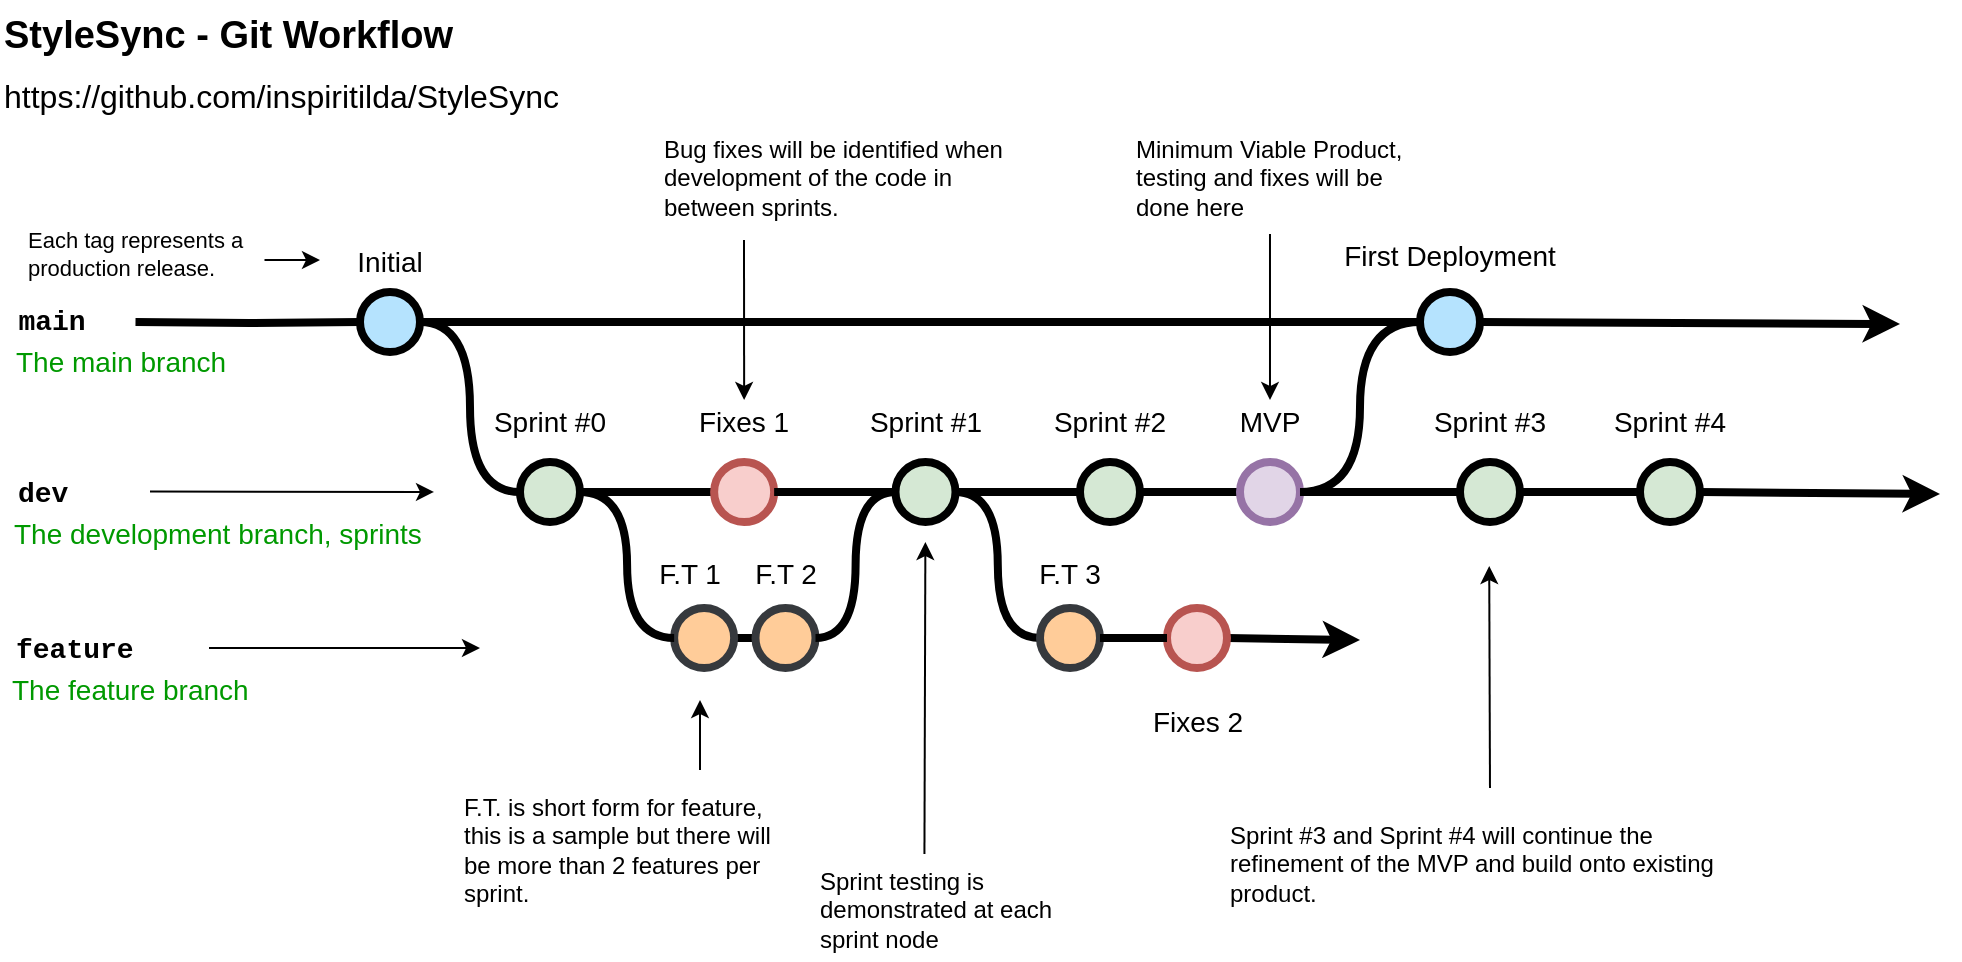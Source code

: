 <mxfile version="23.1.4" type="device">
  <diagram id="yPxyJZ8AM_hMuL3Unpa9" name="complex gitflow">
    <mxGraphModel dx="733" dy="465" grid="1" gridSize="10" guides="1" tooltips="1" connect="1" arrows="1" fold="1" page="1" pageScale="1" pageWidth="1100" pageHeight="850" math="0" shadow="0">
      <root>
        <mxCell id="0" />
        <mxCell id="1" parent="0" />
        <mxCell id="uWUnNED6HEl2aK5fdaIb-8" value="" style="rounded=0;html=1;jettySize=auto;orthogonalLoop=1;plain-blue;endArrow=none;endFill=0;strokeWidth=4;strokeColor=#000000;entryX=0;entryY=0.5;entryDx=0;entryDy=0;entryPerimeter=0;" parent="1" source="uWUnNED6HEl2aK5fdaIb-10" target="m-C7Pysu5yAsPoafP-2Y-1" edge="1">
          <mxGeometry x="292.25" y="211" as="geometry">
            <mxPoint x="580" y="201" as="targetPoint" />
          </mxGeometry>
        </mxCell>
        <mxCell id="uWUnNED6HEl2aK5fdaIb-9" style="edgeStyle=orthogonalEdgeStyle;curved=1;rounded=0;html=1;exitX=1;exitY=0.5;exitPerimeter=0;entryX=0;entryY=0.5;entryPerimeter=0;endArrow=none;endFill=0;jettySize=auto;orthogonalLoop=1;strokeWidth=4;fontSize=15;" parent="1" source="uWUnNED6HEl2aK5fdaIb-10" target="uWUnNED6HEl2aK5fdaIb-15" edge="1">
          <mxGeometry relative="1" as="geometry" />
        </mxCell>
        <mxCell id="uWUnNED6HEl2aK5fdaIb-10" value="" style="verticalLabelPosition=bottom;verticalAlign=top;html=1;strokeWidth=4;shape=mxgraph.flowchart.on-page_reference;plain-blue;gradientColor=none;fillColor=#B5E3Fe;strokeColor=#000000;" parent="1" vertex="1">
          <mxGeometry x="220" y="186" width="30" height="30" as="geometry" />
        </mxCell>
        <mxCell id="uWUnNED6HEl2aK5fdaIb-12" value="" style="edgeStyle=orthogonalEdgeStyle;rounded=0;html=1;jettySize=auto;orthogonalLoop=1;strokeWidth=4;endArrow=none;endFill=0;" parent="1" target="uWUnNED6HEl2aK5fdaIb-10" edge="1">
          <mxGeometry x="192.25" y="211" as="geometry">
            <mxPoint x="107.75" y="201" as="sourcePoint" />
          </mxGeometry>
        </mxCell>
        <mxCell id="uWUnNED6HEl2aK5fdaIb-13" value="main" style="text;html=1;strokeColor=none;fillColor=none;align=center;verticalAlign=middle;whiteSpace=wrap;overflow=hidden;fontSize=14;fontStyle=1;fontFamily=Courier New;" parent="1" vertex="1">
          <mxGeometry x="40.75" y="180" width="50" height="42" as="geometry" />
        </mxCell>
        <mxCell id="uWUnNED6HEl2aK5fdaIb-14" style="rounded=0;html=1;exitX=1;exitY=0.5;exitPerimeter=0;endArrow=none;endFill=0;jettySize=auto;orthogonalLoop=1;strokeWidth=4;fontSize=15;entryX=0;entryY=0.5;entryDx=0;entryDy=0;entryPerimeter=0;" parent="1" source="uWUnNED6HEl2aK5fdaIb-15" target="m-C7Pysu5yAsPoafP-2Y-35" edge="1">
          <mxGeometry relative="1" as="geometry">
            <mxPoint x="380" y="280" as="targetPoint" />
          </mxGeometry>
        </mxCell>
        <mxCell id="uWUnNED6HEl2aK5fdaIb-15" value="" style="verticalLabelPosition=bottom;verticalAlign=top;html=1;strokeWidth=4;shape=mxgraph.flowchart.on-page_reference;plain-purple;gradientColor=none;strokeColor=#000000;fillColor=#D5E8D4;" parent="1" vertex="1">
          <mxGeometry x="300" y="271" width="30" height="30" as="geometry" />
        </mxCell>
        <mxCell id="uWUnNED6HEl2aK5fdaIb-16" style="edgeStyle=orthogonalEdgeStyle;curved=1;rounded=0;html=1;exitX=1;exitY=0.5;exitPerimeter=0;entryX=0;entryY=0.5;entryPerimeter=0;endArrow=none;endFill=0;jettySize=auto;orthogonalLoop=1;strokeWidth=4;fontSize=15;" parent="1" source="uWUnNED6HEl2aK5fdaIb-17" target="uWUnNED6HEl2aK5fdaIb-19" edge="1">
          <mxGeometry relative="1" as="geometry" />
        </mxCell>
        <mxCell id="uWUnNED6HEl2aK5fdaIb-17" value="" style="verticalLabelPosition=bottom;verticalAlign=top;html=1;strokeWidth=4;shape=mxgraph.flowchart.on-page_reference;plain-purple;gradientColor=none;strokeColor=#000000;fillColor=#D5E8D4;" parent="1" vertex="1">
          <mxGeometry x="487.75" y="271" width="30" height="30" as="geometry" />
        </mxCell>
        <mxCell id="uWUnNED6HEl2aK5fdaIb-19" value="" style="verticalLabelPosition=bottom;verticalAlign=top;html=1;strokeWidth=4;shape=mxgraph.flowchart.on-page_reference;plain-purple;gradientColor=none;strokeColor=#000000;fillColor=#D5E8D4;" parent="1" vertex="1">
          <mxGeometry x="580" y="271" width="30" height="30" as="geometry" />
        </mxCell>
        <mxCell id="uWUnNED6HEl2aK5fdaIb-20" value="dev" style="text;html=1;strokeColor=none;fillColor=none;align=left;verticalAlign=middle;whiteSpace=wrap;overflow=hidden;fontSize=14;fontStyle=1;fontFamily=Courier New;" parent="1" vertex="1">
          <mxGeometry x="46.5" y="276" width="240" height="20" as="geometry" />
        </mxCell>
        <mxCell id="uWUnNED6HEl2aK5fdaIb-76" value="feature" style="text;html=1;strokeColor=none;fillColor=none;align=left;verticalAlign=middle;whiteSpace=wrap;overflow=hidden;fontSize=14;fontStyle=1;fontFamily=Courier New;" parent="1" vertex="1">
          <mxGeometry x="45.5" y="354" width="91" height="20" as="geometry" />
        </mxCell>
        <mxCell id="uWUnNED6HEl2aK5fdaIb-87" value="The feature branch" style="text;html=1;strokeColor=none;fillColor=none;align=left;verticalAlign=middle;whiteSpace=wrap;overflow=hidden;fontSize=14;fontStyle=0;fontColor=#009900;" parent="1" vertex="1">
          <mxGeometry x="43.5" y="374" width="240" height="20" as="geometry" />
        </mxCell>
        <mxCell id="uWUnNED6HEl2aK5fdaIb-89" value="The development branch, sprints" style="text;html=1;strokeColor=none;fillColor=none;align=left;verticalAlign=middle;whiteSpace=wrap;overflow=hidden;fontSize=14;fontStyle=0;fontColor=#009900;" parent="1" vertex="1">
          <mxGeometry x="44.5" y="296" width="240" height="20" as="geometry" />
        </mxCell>
        <mxCell id="uWUnNED6HEl2aK5fdaIb-90" value="The main branch&lt;br&gt;" style="text;html=1;strokeColor=none;fillColor=none;align=left;verticalAlign=middle;whiteSpace=wrap;overflow=hidden;fontSize=14;fontStyle=0;fontColor=#009900;" parent="1" vertex="1">
          <mxGeometry x="46" y="210" width="146.75" height="20" as="geometry" />
        </mxCell>
        <mxCell id="uWUnNED6HEl2aK5fdaIb-92" value="" style="endArrow=classic;html=1;strokeWidth=1;fontFamily=Courier New;fontColor=#009900;" parent="1" edge="1">
          <mxGeometry width="50" height="50" relative="1" as="geometry">
            <mxPoint x="144.5" y="364" as="sourcePoint" />
            <mxPoint x="280" y="364" as="targetPoint" />
          </mxGeometry>
        </mxCell>
        <mxCell id="uWUnNED6HEl2aK5fdaIb-93" value="" style="endArrow=classic;html=1;strokeWidth=1;fontFamily=Courier New;fontColor=#009900;" parent="1" edge="1">
          <mxGeometry width="50" height="50" relative="1" as="geometry">
            <mxPoint x="115" y="285.72" as="sourcePoint" />
            <mxPoint x="257" y="285.98" as="targetPoint" />
          </mxGeometry>
        </mxCell>
        <mxCell id="uWUnNED6HEl2aK5fdaIb-101" value="Sprint #2" style="text;html=1;strokeColor=none;fillColor=none;align=center;verticalAlign=middle;whiteSpace=wrap;overflow=hidden;fontSize=14;" parent="1" vertex="1">
          <mxGeometry x="540" y="240" width="110" height="20" as="geometry" />
        </mxCell>
        <mxCell id="uWUnNED6HEl2aK5fdaIb-103" value="Initial" style="text;html=1;strokeColor=none;fillColor=none;align=center;verticalAlign=middle;whiteSpace=wrap;overflow=hidden;fontSize=14;" parent="1" vertex="1">
          <mxGeometry x="200" y="160" width="70" height="20" as="geometry" />
        </mxCell>
        <mxCell id="uWUnNED6HEl2aK5fdaIb-107" value="" style="rounded=0;orthogonalLoop=1;jettySize=auto;html=1;endArrow=none;endFill=0;strokeWidth=4;fontFamily=Courier New;fontColor=#009900;" parent="1" source="uWUnNED6HEl2aK5fdaIb-104" target="uWUnNED6HEl2aK5fdaIb-106" edge="1">
          <mxGeometry relative="1" as="geometry" />
        </mxCell>
        <mxCell id="uWUnNED6HEl2aK5fdaIb-104" value="" style="verticalLabelPosition=bottom;verticalAlign=top;html=1;strokeWidth=4;shape=mxgraph.flowchart.on-page_reference;strokeColor=#36393d;fillColor=#ffcc99;" parent="1" vertex="1">
          <mxGeometry x="377.07" y="344" width="30" height="30" as="geometry" />
        </mxCell>
        <mxCell id="uWUnNED6HEl2aK5fdaIb-106" value="" style="verticalLabelPosition=bottom;verticalAlign=top;html=1;strokeWidth=4;shape=mxgraph.flowchart.on-page_reference;strokeColor=#36393d;fillColor=#ffcc99;" parent="1" vertex="1">
          <mxGeometry x="417.75" y="344" width="30" height="30" as="geometry" />
        </mxCell>
        <mxCell id="uWUnNED6HEl2aK5fdaIb-116" value="Sprint #3" style="text;html=1;strokeColor=none;fillColor=none;align=center;verticalAlign=middle;whiteSpace=wrap;overflow=hidden;fontSize=14;" parent="1" vertex="1">
          <mxGeometry x="730" y="240" width="110" height="20" as="geometry" />
        </mxCell>
        <mxCell id="fSnZ5vnYTslC5NarKmr_-5" value="&lt;div style=&quot;&quot;&gt;&lt;span&gt;F.T. is short form for feature, this is a sample but there will be more than 2 features per sprint.&lt;/span&gt;&lt;/div&gt;" style="text;html=1;strokeColor=none;fillColor=none;align=left;verticalAlign=middle;whiteSpace=wrap;overflow=hidden;fontSize=12;fontStyle=0;fontColor=#000000;" parent="1" vertex="1">
          <mxGeometry x="270" y="425" width="160" height="80" as="geometry" />
        </mxCell>
        <mxCell id="fSnZ5vnYTslC5NarKmr_-9" value="" style="edgeStyle=orthogonalEdgeStyle;rounded=0;orthogonalLoop=1;jettySize=auto;html=1;fontSize=12;fontColor=#000000;entryX=0;entryY=0.5;entryDx=0;entryDy=0;" parent="1" source="fSnZ5vnYTslC5NarKmr_-8" target="uWUnNED6HEl2aK5fdaIb-103" edge="1">
          <mxGeometry relative="1" as="geometry">
            <mxPoint x="180" y="170" as="targetPoint" />
            <Array as="points">
              <mxPoint x="180" y="170" />
              <mxPoint x="180" y="170" />
            </Array>
          </mxGeometry>
        </mxCell>
        <mxCell id="fSnZ5vnYTslC5NarKmr_-8" value="&lt;span style=&quot;text-align: center; font-size: 11px;&quot;&gt;Each tag represents a production release.&lt;/span&gt;" style="text;html=1;strokeColor=none;fillColor=none;align=left;verticalAlign=middle;whiteSpace=wrap;overflow=hidden;fontSize=11;fontStyle=0;fontColor=#000000;" parent="1" vertex="1">
          <mxGeometry x="52.25" y="148" width="120" height="38" as="geometry" />
        </mxCell>
        <UserObject label="StyleSync - Git Workflow" link="https://nvie.com/posts/a-successful-git-branching-model/" id="9hBKPDzoitwpIBdzFDQ7-2">
          <mxCell style="text;whiteSpace=wrap;html=1;fontStyle=1;fontSize=19;" parent="1" vertex="1">
            <mxGeometry x="40" y="40" width="427.75" height="40" as="geometry" />
          </mxCell>
        </UserObject>
        <UserObject label="https://github.com/inspiritilda/StyleSync" id="9hBKPDzoitwpIBdzFDQ7-3">
          <mxCell style="text;whiteSpace=wrap;html=1;fontSize=16;" parent="1" vertex="1">
            <mxGeometry x="40" y="72" width="355" height="35" as="geometry" />
          </mxCell>
        </UserObject>
        <mxCell id="9hBKPDzoitwpIBdzFDQ7-15" value="&lt;span style=&quot;text-align: center&quot;&gt;Minimum Viable Product, testing and fixes will be done here&lt;br&gt;&lt;/span&gt;" style="text;html=1;strokeColor=none;fillColor=none;align=left;verticalAlign=middle;whiteSpace=wrap;overflow=hidden;fontSize=12;fontStyle=0;fontColor=#000000;" parent="1" vertex="1">
          <mxGeometry x="605.56" y="100" width="138.87" height="57" as="geometry" />
        </mxCell>
        <mxCell id="9hBKPDzoitwpIBdzFDQ7-61" value="Sprint #1" style="text;html=1;strokeColor=none;fillColor=none;align=center;verticalAlign=middle;whiteSpace=wrap;overflow=hidden;fontSize=14;" parent="1" vertex="1">
          <mxGeometry x="467.75" y="240" width="70" height="20" as="geometry" />
        </mxCell>
        <mxCell id="m-C7Pysu5yAsPoafP-2Y-1" value="" style="verticalLabelPosition=bottom;verticalAlign=top;html=1;strokeWidth=4;shape=mxgraph.flowchart.on-page_reference;plain-blue;gradientColor=none;strokeColor=#000000;fillColor=#B5E3FE;" vertex="1" parent="1">
          <mxGeometry x="750" y="186" width="30" height="30" as="geometry" />
        </mxCell>
        <mxCell id="m-C7Pysu5yAsPoafP-2Y-9" value="" style="verticalLabelPosition=bottom;verticalAlign=top;html=1;strokeWidth=4;shape=mxgraph.flowchart.on-page_reference;plain-purple;gradientColor=none;strokeColor=#000000;fillColor=#D5E8D4;" vertex="1" parent="1">
          <mxGeometry x="770" y="271" width="30" height="30" as="geometry" />
        </mxCell>
        <mxCell id="m-C7Pysu5yAsPoafP-2Y-11" style="rounded=0;html=1;endArrow=none;endFill=0;jettySize=auto;orthogonalLoop=1;strokeWidth=4;fontSize=15;exitX=1;exitY=0.5;exitDx=0;exitDy=0;exitPerimeter=0;entryX=0;entryY=0.5;entryDx=0;entryDy=0;entryPerimeter=0;" edge="1" parent="1" source="uWUnNED6HEl2aK5fdaIb-19" target="m-C7Pysu5yAsPoafP-2Y-51">
          <mxGeometry relative="1" as="geometry">
            <mxPoint x="562.99" y="299.1" as="sourcePoint" />
            <mxPoint x="670" y="286" as="targetPoint" />
          </mxGeometry>
        </mxCell>
        <mxCell id="m-C7Pysu5yAsPoafP-2Y-13" style="edgeStyle=orthogonalEdgeStyle;rounded=0;html=1;entryX=0;entryY=0.5;entryPerimeter=0;endArrow=none;endFill=0;jettySize=auto;orthogonalLoop=1;strokeWidth=4;fontSize=15;entryDx=0;entryDy=0;curved=1;exitX=1;exitY=0.5;exitDx=0;exitDy=0;exitPerimeter=0;" edge="1" parent="1" source="m-C7Pysu5yAsPoafP-2Y-51" target="m-C7Pysu5yAsPoafP-2Y-1">
          <mxGeometry relative="1" as="geometry">
            <mxPoint x="770" y="290" as="sourcePoint" />
            <mxPoint x="540" y="222" as="targetPoint" />
          </mxGeometry>
        </mxCell>
        <mxCell id="m-C7Pysu5yAsPoafP-2Y-14" style="edgeStyle=orthogonalEdgeStyle;curved=1;rounded=0;html=1;exitX=1;exitY=0.5;exitPerimeter=0;entryX=0;entryY=0.5;entryPerimeter=0;endArrow=none;endFill=0;jettySize=auto;orthogonalLoop=1;strokeWidth=4;fontSize=15;exitDx=0;exitDy=0;entryDx=0;entryDy=0;" edge="1" parent="1" source="uWUnNED6HEl2aK5fdaIb-15" target="uWUnNED6HEl2aK5fdaIb-104">
          <mxGeometry relative="1" as="geometry">
            <mxPoint x="288.25" y="383" as="sourcePoint" />
            <mxPoint x="336.25" y="468" as="targetPoint" />
          </mxGeometry>
        </mxCell>
        <mxCell id="m-C7Pysu5yAsPoafP-2Y-16" value="MVP" style="text;html=1;strokeColor=none;fillColor=none;align=center;verticalAlign=middle;whiteSpace=wrap;overflow=hidden;fontSize=14;" vertex="1" parent="1">
          <mxGeometry x="620" y="240" width="110" height="20" as="geometry" />
        </mxCell>
        <mxCell id="m-C7Pysu5yAsPoafP-2Y-17" value="Sprint #0" style="text;html=1;strokeColor=none;fillColor=none;align=center;verticalAlign=middle;whiteSpace=wrap;overflow=hidden;fontSize=14;" vertex="1" parent="1">
          <mxGeometry x="280" y="240" width="70" height="20" as="geometry" />
        </mxCell>
        <mxCell id="m-C7Pysu5yAsPoafP-2Y-18" value="" style="verticalLabelPosition=bottom;verticalAlign=top;html=1;strokeWidth=4;shape=mxgraph.flowchart.on-page_reference;plain-purple;gradientColor=none;strokeColor=#000000;fillColor=#D5E8D4;" vertex="1" parent="1">
          <mxGeometry x="860" y="271" width="30" height="30" as="geometry" />
        </mxCell>
        <mxCell id="m-C7Pysu5yAsPoafP-2Y-19" style="rounded=0;html=1;entryX=0;entryY=0.5;entryPerimeter=0;endArrow=none;endFill=0;jettySize=auto;orthogonalLoop=1;strokeWidth=4;fontSize=15;exitX=1;exitY=0.5;exitDx=0;exitDy=0;exitPerimeter=0;entryDx=0;entryDy=0;" edge="1" parent="1" source="m-C7Pysu5yAsPoafP-2Y-9" target="m-C7Pysu5yAsPoafP-2Y-18">
          <mxGeometry relative="1" as="geometry">
            <mxPoint x="543" y="296" as="sourcePoint" />
            <mxPoint x="613" y="296" as="targetPoint" />
          </mxGeometry>
        </mxCell>
        <mxCell id="m-C7Pysu5yAsPoafP-2Y-20" value="Sprint #4" style="text;html=1;strokeColor=none;fillColor=none;align=center;verticalAlign=middle;whiteSpace=wrap;overflow=hidden;fontSize=14;" vertex="1" parent="1">
          <mxGeometry x="820" y="240" width="110" height="20" as="geometry" />
        </mxCell>
        <mxCell id="m-C7Pysu5yAsPoafP-2Y-21" value="F.T 1" style="text;html=1;strokeColor=none;fillColor=none;align=center;verticalAlign=middle;whiteSpace=wrap;overflow=hidden;fontSize=14;" vertex="1" parent="1">
          <mxGeometry x="350" y="316" width="70" height="20" as="geometry" />
        </mxCell>
        <mxCell id="m-C7Pysu5yAsPoafP-2Y-22" value="F.T 2" style="text;html=1;strokeColor=none;fillColor=none;align=center;verticalAlign=middle;whiteSpace=wrap;overflow=hidden;fontSize=14;" vertex="1" parent="1">
          <mxGeometry x="397.75" y="316" width="70" height="20" as="geometry" />
        </mxCell>
        <mxCell id="m-C7Pysu5yAsPoafP-2Y-23" style="edgeStyle=orthogonalEdgeStyle;rounded=0;html=1;entryX=0;entryY=0.5;entryPerimeter=0;endArrow=none;endFill=0;jettySize=auto;orthogonalLoop=1;strokeWidth=4;fontSize=15;entryDx=0;entryDy=0;curved=1;exitX=1;exitY=0.5;exitDx=0;exitDy=0;exitPerimeter=0;" edge="1" parent="1" source="uWUnNED6HEl2aK5fdaIb-106" target="uWUnNED6HEl2aK5fdaIb-17">
          <mxGeometry relative="1" as="geometry">
            <mxPoint x="515.13" y="425" as="sourcePoint" />
            <mxPoint x="572.13" y="340" as="targetPoint" />
          </mxGeometry>
        </mxCell>
        <mxCell id="m-C7Pysu5yAsPoafP-2Y-24" style="edgeStyle=orthogonalEdgeStyle;curved=1;rounded=0;html=1;exitX=1;exitY=0.5;exitPerimeter=0;entryX=0;entryY=0.5;entryPerimeter=0;endArrow=none;endFill=0;jettySize=auto;orthogonalLoop=1;strokeWidth=4;fontSize=15;exitDx=0;exitDy=0;entryDx=0;entryDy=0;" edge="1" parent="1" source="uWUnNED6HEl2aK5fdaIb-17" target="m-C7Pysu5yAsPoafP-2Y-25">
          <mxGeometry relative="1" as="geometry">
            <mxPoint x="550" y="321" as="sourcePoint" />
            <mxPoint x="590" y="394" as="targetPoint" />
          </mxGeometry>
        </mxCell>
        <mxCell id="m-C7Pysu5yAsPoafP-2Y-25" value="" style="verticalLabelPosition=bottom;verticalAlign=top;html=1;strokeWidth=4;shape=mxgraph.flowchart.on-page_reference;strokeColor=#36393d;fillColor=#ffcc99;" vertex="1" parent="1">
          <mxGeometry x="560" y="344" width="30" height="30" as="geometry" />
        </mxCell>
        <mxCell id="m-C7Pysu5yAsPoafP-2Y-29" value="" style="endArrow=classic;html=1;rounded=0;strokeWidth=4;exitX=1;exitY=0.5;exitDx=0;exitDy=0;exitPerimeter=0;" edge="1" parent="1" source="m-C7Pysu5yAsPoafP-2Y-45">
          <mxGeometry width="50" height="50" relative="1" as="geometry">
            <mxPoint x="670" y="360" as="sourcePoint" />
            <mxPoint x="720" y="360" as="targetPoint" />
          </mxGeometry>
        </mxCell>
        <mxCell id="m-C7Pysu5yAsPoafP-2Y-31" value="" style="endArrow=classic;html=1;rounded=0;strokeWidth=4;exitX=1;exitY=0.5;exitDx=0;exitDy=0;exitPerimeter=0;" edge="1" parent="1" source="m-C7Pysu5yAsPoafP-2Y-1">
          <mxGeometry width="50" height="50" relative="1" as="geometry">
            <mxPoint x="910" y="200.5" as="sourcePoint" />
            <mxPoint x="990" y="202" as="targetPoint" />
          </mxGeometry>
        </mxCell>
        <mxCell id="m-C7Pysu5yAsPoafP-2Y-33" value="" style="endArrow=classic;html=1;rounded=0;exitX=0.75;exitY=0;exitDx=0;exitDy=0;" edge="1" parent="1" source="fSnZ5vnYTslC5NarKmr_-5">
          <mxGeometry width="50" height="50" relative="1" as="geometry">
            <mxPoint x="384.522" y="489.996" as="sourcePoint" />
            <mxPoint x="390" y="390" as="targetPoint" />
          </mxGeometry>
        </mxCell>
        <mxCell id="m-C7Pysu5yAsPoafP-2Y-34" value="F.T 3" style="text;html=1;strokeColor=none;fillColor=none;align=center;verticalAlign=middle;whiteSpace=wrap;overflow=hidden;fontSize=14;" vertex="1" parent="1">
          <mxGeometry x="540" y="316" width="70" height="20" as="geometry" />
        </mxCell>
        <mxCell id="m-C7Pysu5yAsPoafP-2Y-35" value="" style="verticalLabelPosition=bottom;verticalAlign=top;html=1;strokeWidth=4;shape=mxgraph.flowchart.on-page_reference;fillColor=#f8cecc;strokeColor=#b85450;" vertex="1" parent="1">
          <mxGeometry x="397.07" y="271" width="30" height="30" as="geometry" />
        </mxCell>
        <mxCell id="m-C7Pysu5yAsPoafP-2Y-38" value="Fixes 1" style="text;html=1;strokeColor=none;fillColor=none;align=center;verticalAlign=middle;whiteSpace=wrap;overflow=hidden;fontSize=14;" vertex="1" parent="1">
          <mxGeometry x="377.07" y="240" width="70" height="20" as="geometry" />
        </mxCell>
        <mxCell id="m-C7Pysu5yAsPoafP-2Y-39" style="rounded=0;html=1;exitX=1;exitY=0.5;exitPerimeter=0;endArrow=none;endFill=0;jettySize=auto;orthogonalLoop=1;strokeWidth=4;fontSize=15;entryX=0;entryY=0.5;entryDx=0;entryDy=0;entryPerimeter=0;exitDx=0;exitDy=0;" edge="1" parent="1" source="m-C7Pysu5yAsPoafP-2Y-35" target="uWUnNED6HEl2aK5fdaIb-17">
          <mxGeometry relative="1" as="geometry">
            <mxPoint x="340" y="296" as="sourcePoint" />
            <mxPoint x="407" y="296" as="targetPoint" />
          </mxGeometry>
        </mxCell>
        <mxCell id="m-C7Pysu5yAsPoafP-2Y-40" value="" style="endArrow=classic;html=1;rounded=0;entryX=0.5;entryY=0;entryDx=0;entryDy=0;" edge="1" parent="1" target="m-C7Pysu5yAsPoafP-2Y-38">
          <mxGeometry width="50" height="50" relative="1" as="geometry">
            <mxPoint x="412" y="160" as="sourcePoint" />
            <mxPoint x="420" y="400" as="targetPoint" />
          </mxGeometry>
        </mxCell>
        <mxCell id="m-C7Pysu5yAsPoafP-2Y-41" value="&lt;div style=&quot;&quot;&gt;Bug fixes will be identified when development of the code in between sprints.&lt;/div&gt;" style="text;html=1;strokeColor=none;fillColor=none;align=left;verticalAlign=middle;whiteSpace=wrap;overflow=hidden;fontSize=12;fontStyle=0;fontColor=#000000;" vertex="1" parent="1">
          <mxGeometry x="370" y="100" width="180" height="57" as="geometry" />
        </mxCell>
        <mxCell id="m-C7Pysu5yAsPoafP-2Y-43" value="" style="endArrow=classic;html=1;rounded=0;exitX=0.5;exitY=1;exitDx=0;exitDy=0;entryX=0.5;entryY=0;entryDx=0;entryDy=0;" edge="1" parent="1" source="9hBKPDzoitwpIBdzFDQ7-15" target="m-C7Pysu5yAsPoafP-2Y-16">
          <mxGeometry width="50" height="50" relative="1" as="geometry">
            <mxPoint x="570" y="450" as="sourcePoint" />
            <mxPoint x="872" y="240" as="targetPoint" />
          </mxGeometry>
        </mxCell>
        <mxCell id="m-C7Pysu5yAsPoafP-2Y-45" value="" style="verticalLabelPosition=bottom;verticalAlign=top;html=1;strokeWidth=4;shape=mxgraph.flowchart.on-page_reference;fillColor=#f8cecc;strokeColor=#b85450;" vertex="1" parent="1">
          <mxGeometry x="623.5" y="344" width="30" height="30" as="geometry" />
        </mxCell>
        <mxCell id="m-C7Pysu5yAsPoafP-2Y-46" style="rounded=0;html=1;entryX=0;entryY=0.5;entryPerimeter=0;endArrow=none;endFill=0;jettySize=auto;orthogonalLoop=1;strokeWidth=4;fontSize=15;exitX=1;exitY=0.5;exitDx=0;exitDy=0;exitPerimeter=0;entryDx=0;entryDy=0;" edge="1" parent="1" source="m-C7Pysu5yAsPoafP-2Y-25" target="m-C7Pysu5yAsPoafP-2Y-45">
          <mxGeometry relative="1" as="geometry">
            <mxPoint x="590" y="410" as="sourcePoint" />
            <mxPoint x="646" y="410" as="targetPoint" />
          </mxGeometry>
        </mxCell>
        <mxCell id="m-C7Pysu5yAsPoafP-2Y-47" value="Fixes 2" style="text;html=1;strokeColor=none;fillColor=none;align=center;verticalAlign=middle;whiteSpace=wrap;overflow=hidden;fontSize=14;" vertex="1" parent="1">
          <mxGeometry x="603.5" y="390" width="70" height="20" as="geometry" />
        </mxCell>
        <mxCell id="m-C7Pysu5yAsPoafP-2Y-48" value="" style="endArrow=classic;html=1;rounded=0;strokeWidth=4;exitX=1;exitY=0.5;exitDx=0;exitDy=0;exitPerimeter=0;" edge="1" parent="1" source="m-C7Pysu5yAsPoafP-2Y-18">
          <mxGeometry width="50" height="50" relative="1" as="geometry">
            <mxPoint x="970" y="285.5" as="sourcePoint" />
            <mxPoint x="1010" y="287" as="targetPoint" />
          </mxGeometry>
        </mxCell>
        <mxCell id="m-C7Pysu5yAsPoafP-2Y-49" value="" style="endArrow=classic;html=1;rounded=0;exitX=0.5;exitY=0;exitDx=0;exitDy=0;" edge="1" parent="1" source="m-C7Pysu5yAsPoafP-2Y-50">
          <mxGeometry width="50" height="50" relative="1" as="geometry">
            <mxPoint x="784.562" y="425.376" as="sourcePoint" />
            <mxPoint x="784.61" y="323" as="targetPoint" />
          </mxGeometry>
        </mxCell>
        <mxCell id="m-C7Pysu5yAsPoafP-2Y-50" value="&lt;div style=&quot;&quot;&gt;Sprint #3 and Sprint #4 will continue the refinement of the MVP and build onto existing product.&lt;/div&gt;" style="text;html=1;strokeColor=none;fillColor=none;align=left;verticalAlign=middle;whiteSpace=wrap;overflow=hidden;fontSize=12;fontStyle=0;fontColor=#000000;" vertex="1" parent="1">
          <mxGeometry x="652.93" y="434" width="264.13" height="76" as="geometry" />
        </mxCell>
        <mxCell id="m-C7Pysu5yAsPoafP-2Y-51" value="" style="verticalLabelPosition=bottom;verticalAlign=top;html=1;strokeWidth=4;shape=mxgraph.flowchart.on-page_reference;strokeColor=#9673a6;fillColor=#e1d5e7;" vertex="1" parent="1">
          <mxGeometry x="660" y="271" width="30" height="30" as="geometry" />
        </mxCell>
        <mxCell id="m-C7Pysu5yAsPoafP-2Y-54" value="First Deployment" style="text;html=1;strokeColor=none;fillColor=none;align=center;verticalAlign=middle;whiteSpace=wrap;overflow=hidden;fontSize=14;" vertex="1" parent="1">
          <mxGeometry x="710" y="157" width="110" height="20" as="geometry" />
        </mxCell>
        <mxCell id="m-C7Pysu5yAsPoafP-2Y-55" value="&lt;div style=&quot;&quot;&gt;Sprint testing is demonstrated at each sprint node&lt;/div&gt;" style="text;html=1;strokeColor=none;fillColor=none;align=left;verticalAlign=middle;whiteSpace=wrap;overflow=hidden;fontSize=12;fontStyle=0;fontColor=#000000;" vertex="1" parent="1">
          <mxGeometry x="447.75" y="470" width="130" height="50" as="geometry" />
        </mxCell>
        <mxCell id="m-C7Pysu5yAsPoafP-2Y-58" value="" style="endArrow=classic;html=1;rounded=0;exitX=0.419;exitY=-0.06;exitDx=0;exitDy=0;exitPerimeter=0;" edge="1" parent="1" source="m-C7Pysu5yAsPoafP-2Y-55">
          <mxGeometry width="50" height="50" relative="1" as="geometry">
            <mxPoint x="502.57" y="440" as="sourcePoint" />
            <mxPoint x="502.69" y="311" as="targetPoint" />
          </mxGeometry>
        </mxCell>
        <mxCell id="m-C7Pysu5yAsPoafP-2Y-59" style="rounded=0;html=1;endArrow=none;endFill=0;jettySize=auto;orthogonalLoop=1;strokeWidth=4;fontSize=15;exitX=1;exitY=0.5;exitDx=0;exitDy=0;exitPerimeter=0;entryX=0;entryY=0.5;entryDx=0;entryDy=0;entryPerimeter=0;" edge="1" parent="1" source="m-C7Pysu5yAsPoafP-2Y-51" target="m-C7Pysu5yAsPoafP-2Y-9">
          <mxGeometry relative="1" as="geometry">
            <mxPoint x="620" y="296" as="sourcePoint" />
            <mxPoint x="670" y="296" as="targetPoint" />
          </mxGeometry>
        </mxCell>
      </root>
    </mxGraphModel>
  </diagram>
</mxfile>
